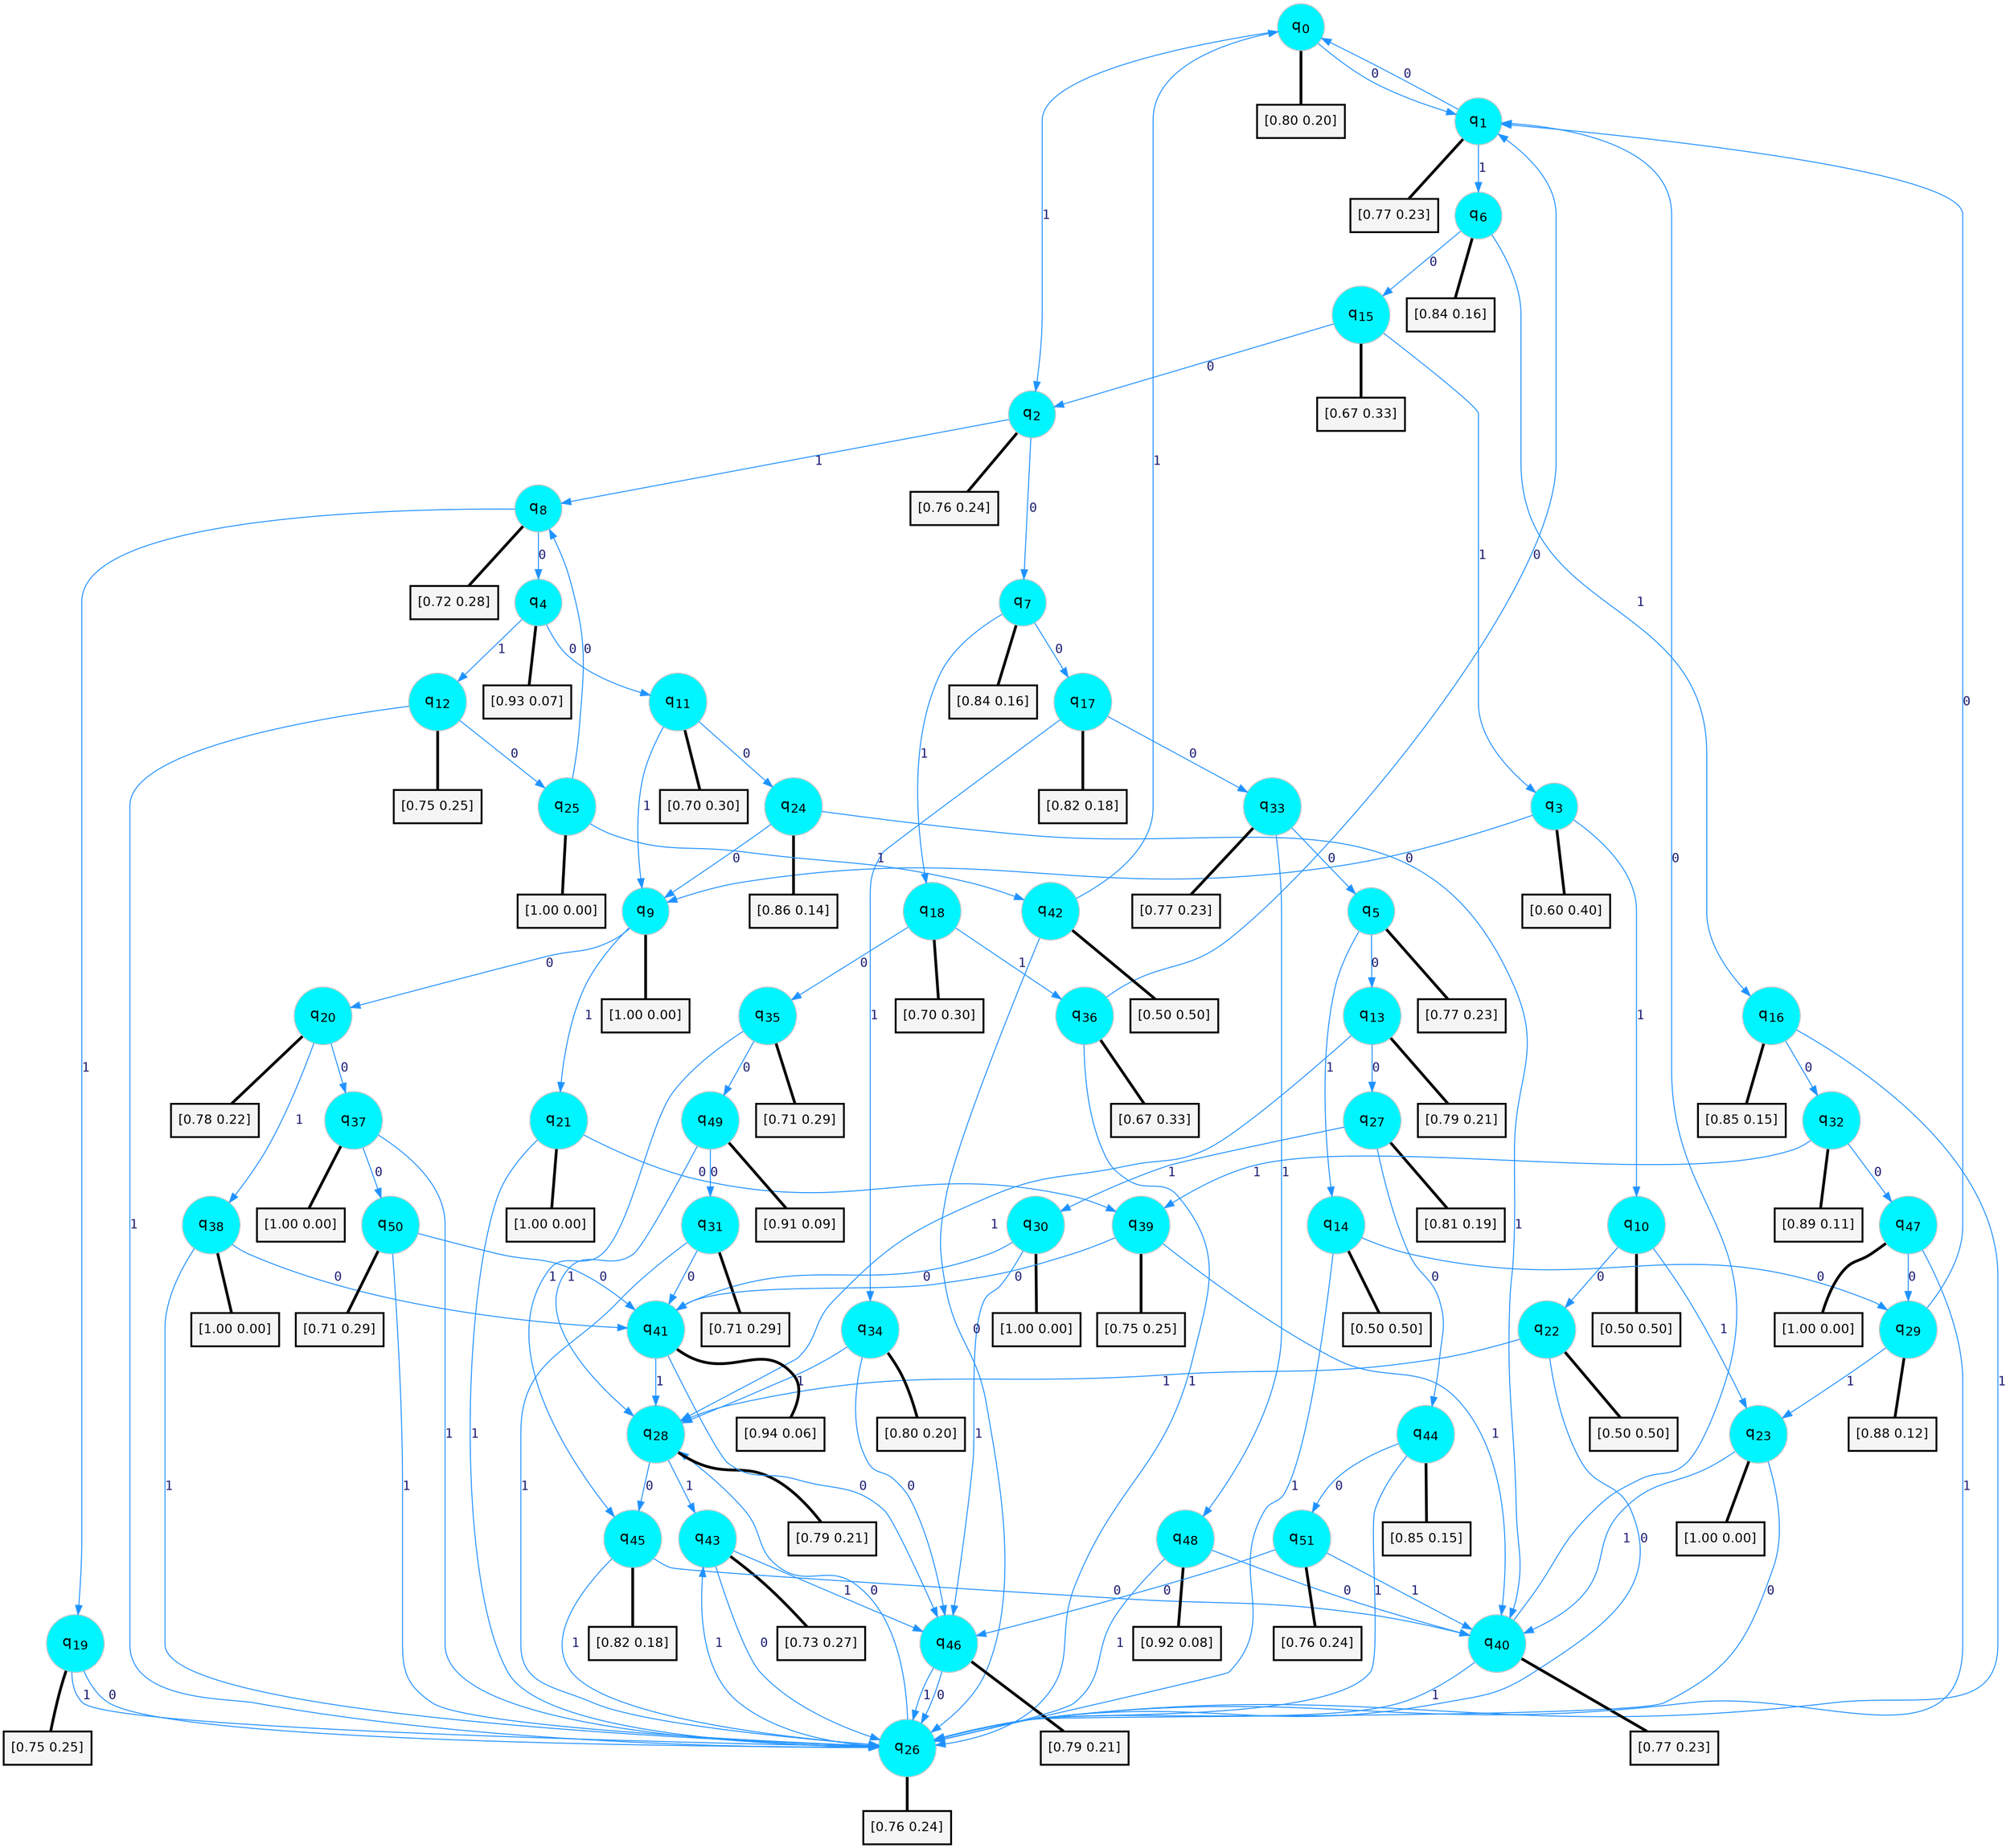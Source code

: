 digraph G {
graph [
bgcolor=transparent, dpi=300, rankdir=TD, size="40,25"];
node [
color=gray, fillcolor=turquoise1, fontcolor=black, fontname=Helvetica, fontsize=16, fontweight=bold, shape=circle, style=filled];
edge [
arrowsize=1, color=dodgerblue1, fontcolor=midnightblue, fontname=courier, fontweight=bold, penwidth=1, style=solid, weight=20];
0[label=<q<SUB>0</SUB>>];
1[label=<q<SUB>1</SUB>>];
2[label=<q<SUB>2</SUB>>];
3[label=<q<SUB>3</SUB>>];
4[label=<q<SUB>4</SUB>>];
5[label=<q<SUB>5</SUB>>];
6[label=<q<SUB>6</SUB>>];
7[label=<q<SUB>7</SUB>>];
8[label=<q<SUB>8</SUB>>];
9[label=<q<SUB>9</SUB>>];
10[label=<q<SUB>10</SUB>>];
11[label=<q<SUB>11</SUB>>];
12[label=<q<SUB>12</SUB>>];
13[label=<q<SUB>13</SUB>>];
14[label=<q<SUB>14</SUB>>];
15[label=<q<SUB>15</SUB>>];
16[label=<q<SUB>16</SUB>>];
17[label=<q<SUB>17</SUB>>];
18[label=<q<SUB>18</SUB>>];
19[label=<q<SUB>19</SUB>>];
20[label=<q<SUB>20</SUB>>];
21[label=<q<SUB>21</SUB>>];
22[label=<q<SUB>22</SUB>>];
23[label=<q<SUB>23</SUB>>];
24[label=<q<SUB>24</SUB>>];
25[label=<q<SUB>25</SUB>>];
26[label=<q<SUB>26</SUB>>];
27[label=<q<SUB>27</SUB>>];
28[label=<q<SUB>28</SUB>>];
29[label=<q<SUB>29</SUB>>];
30[label=<q<SUB>30</SUB>>];
31[label=<q<SUB>31</SUB>>];
32[label=<q<SUB>32</SUB>>];
33[label=<q<SUB>33</SUB>>];
34[label=<q<SUB>34</SUB>>];
35[label=<q<SUB>35</SUB>>];
36[label=<q<SUB>36</SUB>>];
37[label=<q<SUB>37</SUB>>];
38[label=<q<SUB>38</SUB>>];
39[label=<q<SUB>39</SUB>>];
40[label=<q<SUB>40</SUB>>];
41[label=<q<SUB>41</SUB>>];
42[label=<q<SUB>42</SUB>>];
43[label=<q<SUB>43</SUB>>];
44[label=<q<SUB>44</SUB>>];
45[label=<q<SUB>45</SUB>>];
46[label=<q<SUB>46</SUB>>];
47[label=<q<SUB>47</SUB>>];
48[label=<q<SUB>48</SUB>>];
49[label=<q<SUB>49</SUB>>];
50[label=<q<SUB>50</SUB>>];
51[label=<q<SUB>51</SUB>>];
52[label="[0.80 0.20]", shape=box,fontcolor=black, fontname=Helvetica, fontsize=14, penwidth=2, fillcolor=whitesmoke,color=black];
53[label="[0.77 0.23]", shape=box,fontcolor=black, fontname=Helvetica, fontsize=14, penwidth=2, fillcolor=whitesmoke,color=black];
54[label="[0.76 0.24]", shape=box,fontcolor=black, fontname=Helvetica, fontsize=14, penwidth=2, fillcolor=whitesmoke,color=black];
55[label="[0.60 0.40]", shape=box,fontcolor=black, fontname=Helvetica, fontsize=14, penwidth=2, fillcolor=whitesmoke,color=black];
56[label="[0.93 0.07]", shape=box,fontcolor=black, fontname=Helvetica, fontsize=14, penwidth=2, fillcolor=whitesmoke,color=black];
57[label="[0.77 0.23]", shape=box,fontcolor=black, fontname=Helvetica, fontsize=14, penwidth=2, fillcolor=whitesmoke,color=black];
58[label="[0.84 0.16]", shape=box,fontcolor=black, fontname=Helvetica, fontsize=14, penwidth=2, fillcolor=whitesmoke,color=black];
59[label="[0.84 0.16]", shape=box,fontcolor=black, fontname=Helvetica, fontsize=14, penwidth=2, fillcolor=whitesmoke,color=black];
60[label="[0.72 0.28]", shape=box,fontcolor=black, fontname=Helvetica, fontsize=14, penwidth=2, fillcolor=whitesmoke,color=black];
61[label="[1.00 0.00]", shape=box,fontcolor=black, fontname=Helvetica, fontsize=14, penwidth=2, fillcolor=whitesmoke,color=black];
62[label="[0.50 0.50]", shape=box,fontcolor=black, fontname=Helvetica, fontsize=14, penwidth=2, fillcolor=whitesmoke,color=black];
63[label="[0.70 0.30]", shape=box,fontcolor=black, fontname=Helvetica, fontsize=14, penwidth=2, fillcolor=whitesmoke,color=black];
64[label="[0.75 0.25]", shape=box,fontcolor=black, fontname=Helvetica, fontsize=14, penwidth=2, fillcolor=whitesmoke,color=black];
65[label="[0.79 0.21]", shape=box,fontcolor=black, fontname=Helvetica, fontsize=14, penwidth=2, fillcolor=whitesmoke,color=black];
66[label="[0.50 0.50]", shape=box,fontcolor=black, fontname=Helvetica, fontsize=14, penwidth=2, fillcolor=whitesmoke,color=black];
67[label="[0.67 0.33]", shape=box,fontcolor=black, fontname=Helvetica, fontsize=14, penwidth=2, fillcolor=whitesmoke,color=black];
68[label="[0.85 0.15]", shape=box,fontcolor=black, fontname=Helvetica, fontsize=14, penwidth=2, fillcolor=whitesmoke,color=black];
69[label="[0.82 0.18]", shape=box,fontcolor=black, fontname=Helvetica, fontsize=14, penwidth=2, fillcolor=whitesmoke,color=black];
70[label="[0.70 0.30]", shape=box,fontcolor=black, fontname=Helvetica, fontsize=14, penwidth=2, fillcolor=whitesmoke,color=black];
71[label="[0.75 0.25]", shape=box,fontcolor=black, fontname=Helvetica, fontsize=14, penwidth=2, fillcolor=whitesmoke,color=black];
72[label="[0.78 0.22]", shape=box,fontcolor=black, fontname=Helvetica, fontsize=14, penwidth=2, fillcolor=whitesmoke,color=black];
73[label="[1.00 0.00]", shape=box,fontcolor=black, fontname=Helvetica, fontsize=14, penwidth=2, fillcolor=whitesmoke,color=black];
74[label="[0.50 0.50]", shape=box,fontcolor=black, fontname=Helvetica, fontsize=14, penwidth=2, fillcolor=whitesmoke,color=black];
75[label="[1.00 0.00]", shape=box,fontcolor=black, fontname=Helvetica, fontsize=14, penwidth=2, fillcolor=whitesmoke,color=black];
76[label="[0.86 0.14]", shape=box,fontcolor=black, fontname=Helvetica, fontsize=14, penwidth=2, fillcolor=whitesmoke,color=black];
77[label="[1.00 0.00]", shape=box,fontcolor=black, fontname=Helvetica, fontsize=14, penwidth=2, fillcolor=whitesmoke,color=black];
78[label="[0.76 0.24]", shape=box,fontcolor=black, fontname=Helvetica, fontsize=14, penwidth=2, fillcolor=whitesmoke,color=black];
79[label="[0.81 0.19]", shape=box,fontcolor=black, fontname=Helvetica, fontsize=14, penwidth=2, fillcolor=whitesmoke,color=black];
80[label="[0.79 0.21]", shape=box,fontcolor=black, fontname=Helvetica, fontsize=14, penwidth=2, fillcolor=whitesmoke,color=black];
81[label="[0.88 0.12]", shape=box,fontcolor=black, fontname=Helvetica, fontsize=14, penwidth=2, fillcolor=whitesmoke,color=black];
82[label="[1.00 0.00]", shape=box,fontcolor=black, fontname=Helvetica, fontsize=14, penwidth=2, fillcolor=whitesmoke,color=black];
83[label="[0.71 0.29]", shape=box,fontcolor=black, fontname=Helvetica, fontsize=14, penwidth=2, fillcolor=whitesmoke,color=black];
84[label="[0.89 0.11]", shape=box,fontcolor=black, fontname=Helvetica, fontsize=14, penwidth=2, fillcolor=whitesmoke,color=black];
85[label="[0.77 0.23]", shape=box,fontcolor=black, fontname=Helvetica, fontsize=14, penwidth=2, fillcolor=whitesmoke,color=black];
86[label="[0.80 0.20]", shape=box,fontcolor=black, fontname=Helvetica, fontsize=14, penwidth=2, fillcolor=whitesmoke,color=black];
87[label="[0.71 0.29]", shape=box,fontcolor=black, fontname=Helvetica, fontsize=14, penwidth=2, fillcolor=whitesmoke,color=black];
88[label="[0.67 0.33]", shape=box,fontcolor=black, fontname=Helvetica, fontsize=14, penwidth=2, fillcolor=whitesmoke,color=black];
89[label="[1.00 0.00]", shape=box,fontcolor=black, fontname=Helvetica, fontsize=14, penwidth=2, fillcolor=whitesmoke,color=black];
90[label="[1.00 0.00]", shape=box,fontcolor=black, fontname=Helvetica, fontsize=14, penwidth=2, fillcolor=whitesmoke,color=black];
91[label="[0.75 0.25]", shape=box,fontcolor=black, fontname=Helvetica, fontsize=14, penwidth=2, fillcolor=whitesmoke,color=black];
92[label="[0.77 0.23]", shape=box,fontcolor=black, fontname=Helvetica, fontsize=14, penwidth=2, fillcolor=whitesmoke,color=black];
93[label="[0.94 0.06]", shape=box,fontcolor=black, fontname=Helvetica, fontsize=14, penwidth=2, fillcolor=whitesmoke,color=black];
94[label="[0.50 0.50]", shape=box,fontcolor=black, fontname=Helvetica, fontsize=14, penwidth=2, fillcolor=whitesmoke,color=black];
95[label="[0.73 0.27]", shape=box,fontcolor=black, fontname=Helvetica, fontsize=14, penwidth=2, fillcolor=whitesmoke,color=black];
96[label="[0.85 0.15]", shape=box,fontcolor=black, fontname=Helvetica, fontsize=14, penwidth=2, fillcolor=whitesmoke,color=black];
97[label="[0.82 0.18]", shape=box,fontcolor=black, fontname=Helvetica, fontsize=14, penwidth=2, fillcolor=whitesmoke,color=black];
98[label="[0.79 0.21]", shape=box,fontcolor=black, fontname=Helvetica, fontsize=14, penwidth=2, fillcolor=whitesmoke,color=black];
99[label="[1.00 0.00]", shape=box,fontcolor=black, fontname=Helvetica, fontsize=14, penwidth=2, fillcolor=whitesmoke,color=black];
100[label="[0.92 0.08]", shape=box,fontcolor=black, fontname=Helvetica, fontsize=14, penwidth=2, fillcolor=whitesmoke,color=black];
101[label="[0.91 0.09]", shape=box,fontcolor=black, fontname=Helvetica, fontsize=14, penwidth=2, fillcolor=whitesmoke,color=black];
102[label="[0.71 0.29]", shape=box,fontcolor=black, fontname=Helvetica, fontsize=14, penwidth=2, fillcolor=whitesmoke,color=black];
103[label="[0.76 0.24]", shape=box,fontcolor=black, fontname=Helvetica, fontsize=14, penwidth=2, fillcolor=whitesmoke,color=black];
0->1 [label=0];
0->2 [label=1];
0->52 [arrowhead=none, penwidth=3,color=black];
1->0 [label=0];
1->6 [label=1];
1->53 [arrowhead=none, penwidth=3,color=black];
2->7 [label=0];
2->8 [label=1];
2->54 [arrowhead=none, penwidth=3,color=black];
3->9 [label=0];
3->10 [label=1];
3->55 [arrowhead=none, penwidth=3,color=black];
4->11 [label=0];
4->12 [label=1];
4->56 [arrowhead=none, penwidth=3,color=black];
5->13 [label=0];
5->14 [label=1];
5->57 [arrowhead=none, penwidth=3,color=black];
6->15 [label=0];
6->16 [label=1];
6->58 [arrowhead=none, penwidth=3,color=black];
7->17 [label=0];
7->18 [label=1];
7->59 [arrowhead=none, penwidth=3,color=black];
8->4 [label=0];
8->19 [label=1];
8->60 [arrowhead=none, penwidth=3,color=black];
9->20 [label=0];
9->21 [label=1];
9->61 [arrowhead=none, penwidth=3,color=black];
10->22 [label=0];
10->23 [label=1];
10->62 [arrowhead=none, penwidth=3,color=black];
11->24 [label=0];
11->9 [label=1];
11->63 [arrowhead=none, penwidth=3,color=black];
12->25 [label=0];
12->26 [label=1];
12->64 [arrowhead=none, penwidth=3,color=black];
13->27 [label=0];
13->28 [label=1];
13->65 [arrowhead=none, penwidth=3,color=black];
14->29 [label=0];
14->26 [label=1];
14->66 [arrowhead=none, penwidth=3,color=black];
15->2 [label=0];
15->3 [label=1];
15->67 [arrowhead=none, penwidth=3,color=black];
16->32 [label=0];
16->26 [label=1];
16->68 [arrowhead=none, penwidth=3,color=black];
17->33 [label=0];
17->34 [label=1];
17->69 [arrowhead=none, penwidth=3,color=black];
18->35 [label=0];
18->36 [label=1];
18->70 [arrowhead=none, penwidth=3,color=black];
19->26 [label=0];
19->26 [label=1];
19->71 [arrowhead=none, penwidth=3,color=black];
20->37 [label=0];
20->38 [label=1];
20->72 [arrowhead=none, penwidth=3,color=black];
21->39 [label=0];
21->26 [label=1];
21->73 [arrowhead=none, penwidth=3,color=black];
22->26 [label=0];
22->28 [label=1];
22->74 [arrowhead=none, penwidth=3,color=black];
23->26 [label=0];
23->40 [label=1];
23->75 [arrowhead=none, penwidth=3,color=black];
24->9 [label=0];
24->40 [label=1];
24->76 [arrowhead=none, penwidth=3,color=black];
25->8 [label=0];
25->42 [label=1];
25->77 [arrowhead=none, penwidth=3,color=black];
26->28 [label=0];
26->43 [label=1];
26->78 [arrowhead=none, penwidth=3,color=black];
27->44 [label=0];
27->30 [label=1];
27->79 [arrowhead=none, penwidth=3,color=black];
28->45 [label=0];
28->43 [label=1];
28->80 [arrowhead=none, penwidth=3,color=black];
29->1 [label=0];
29->23 [label=1];
29->81 [arrowhead=none, penwidth=3,color=black];
30->41 [label=0];
30->46 [label=1];
30->82 [arrowhead=none, penwidth=3,color=black];
31->41 [label=0];
31->26 [label=1];
31->83 [arrowhead=none, penwidth=3,color=black];
32->47 [label=0];
32->39 [label=1];
32->84 [arrowhead=none, penwidth=3,color=black];
33->5 [label=0];
33->48 [label=1];
33->85 [arrowhead=none, penwidth=3,color=black];
34->46 [label=0];
34->28 [label=1];
34->86 [arrowhead=none, penwidth=3,color=black];
35->49 [label=0];
35->45 [label=1];
35->87 [arrowhead=none, penwidth=3,color=black];
36->1 [label=0];
36->26 [label=1];
36->88 [arrowhead=none, penwidth=3,color=black];
37->50 [label=0];
37->26 [label=1];
37->89 [arrowhead=none, penwidth=3,color=black];
38->41 [label=0];
38->26 [label=1];
38->90 [arrowhead=none, penwidth=3,color=black];
39->41 [label=0];
39->40 [label=1];
39->91 [arrowhead=none, penwidth=3,color=black];
40->1 [label=0];
40->26 [label=1];
40->92 [arrowhead=none, penwidth=3,color=black];
41->46 [label=0];
41->28 [label=1];
41->93 [arrowhead=none, penwidth=3,color=black];
42->26 [label=0];
42->0 [label=1];
42->94 [arrowhead=none, penwidth=3,color=black];
43->26 [label=0];
43->46 [label=1];
43->95 [arrowhead=none, penwidth=3,color=black];
44->51 [label=0];
44->26 [label=1];
44->96 [arrowhead=none, penwidth=3,color=black];
45->40 [label=0];
45->26 [label=1];
45->97 [arrowhead=none, penwidth=3,color=black];
46->26 [label=0];
46->26 [label=1];
46->98 [arrowhead=none, penwidth=3,color=black];
47->29 [label=0];
47->26 [label=1];
47->99 [arrowhead=none, penwidth=3,color=black];
48->40 [label=0];
48->26 [label=1];
48->100 [arrowhead=none, penwidth=3,color=black];
49->31 [label=0];
49->28 [label=1];
49->101 [arrowhead=none, penwidth=3,color=black];
50->41 [label=0];
50->26 [label=1];
50->102 [arrowhead=none, penwidth=3,color=black];
51->46 [label=0];
51->40 [label=1];
51->103 [arrowhead=none, penwidth=3,color=black];
}
